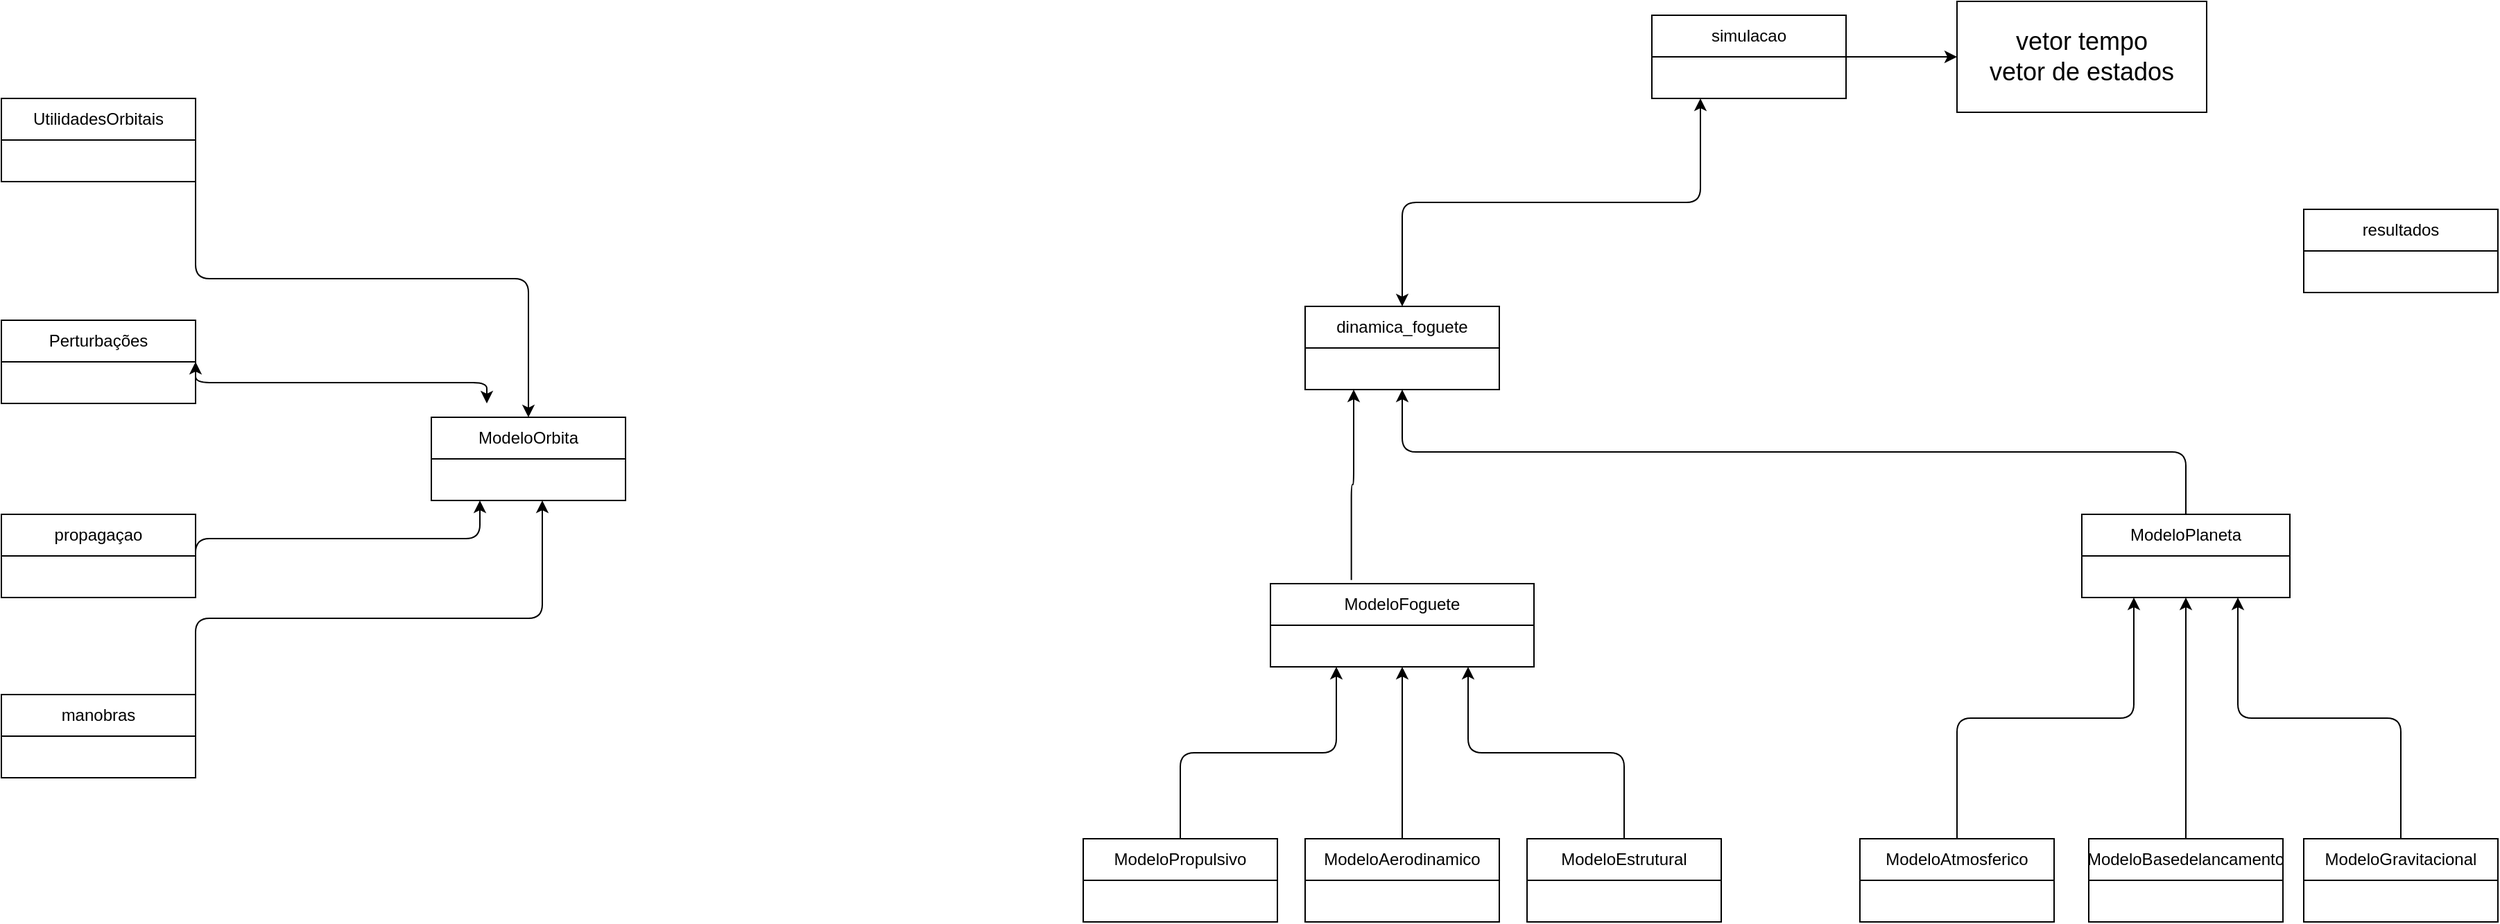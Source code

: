 <mxfile>
    <diagram id="5Xk-EIqYQWEQmgQqHAUk" name="Page-1">
        <mxGraphModel dx="3486" dy="2454" grid="1" gridSize="10" guides="1" tooltips="1" connect="1" arrows="1" fold="1" page="1" pageScale="1" pageWidth="1169" pageHeight="827" math="0" shadow="0">
            <root>
                <mxCell id="0"/>
                <mxCell id="1" parent="0"/>
                <mxCell id="2" style="edgeStyle=elbowEdgeStyle;html=1;exitX=0.5;exitY=0;exitDx=0;exitDy=0;entryX=0.25;entryY=1;entryDx=0;entryDy=0;elbow=vertical;" parent="1" source="3" target="18" edge="1">
                    <mxGeometry relative="1" as="geometry">
                        <mxPoint x="246.99" y="-257.39" as="targetPoint"/>
                    </mxGeometry>
                </mxCell>
                <mxCell id="3" value="ModeloPropulsivo" style="swimlane;fontStyle=0;childLayout=stackLayout;horizontal=1;startSize=30;horizontalStack=0;resizeParent=1;resizeParentMax=0;resizeLast=0;collapsible=1;marginBottom=0;whiteSpace=wrap;html=1;" parent="1" vertex="1">
                    <mxGeometry x="70" y="-176" width="140" height="60" as="geometry"/>
                </mxCell>
                <mxCell id="7" style="edgeStyle=elbowEdgeStyle;html=1;exitX=0.5;exitY=0;exitDx=0;exitDy=0;entryX=0.75;entryY=1;entryDx=0;entryDy=0;elbow=vertical;" parent="1" source="8" target="18" edge="1">
                    <mxGeometry relative="1" as="geometry">
                        <mxPoint x="353.96" y="-256.19" as="targetPoint"/>
                    </mxGeometry>
                </mxCell>
                <mxCell id="8" value="ModeloEstrutural" style="swimlane;fontStyle=0;childLayout=stackLayout;horizontal=1;startSize=30;horizontalStack=0;resizeParent=1;resizeParentMax=0;resizeLast=0;collapsible=1;marginBottom=0;whiteSpace=wrap;html=1;" parent="1" vertex="1">
                    <mxGeometry x="390" y="-176" width="140" height="60" as="geometry"/>
                </mxCell>
                <mxCell id="12" style="edgeStyle=elbowEdgeStyle;html=1;entryX=0.5;entryY=1;entryDx=0;entryDy=0;elbow=vertical;exitX=0.5;exitY=0;exitDx=0;exitDy=0;" parent="1" source="13" target="18" edge="1">
                    <mxGeometry relative="1" as="geometry">
                        <mxPoint x="300" y="-190" as="sourcePoint"/>
                        <mxPoint x="280" y="-280" as="targetPoint"/>
                    </mxGeometry>
                </mxCell>
                <mxCell id="13" value="ModeloAerodinamico" style="swimlane;fontStyle=0;childLayout=stackLayout;horizontal=1;startSize=30;horizontalStack=0;resizeParent=1;resizeParentMax=0;resizeLast=0;collapsible=1;marginBottom=0;whiteSpace=wrap;html=1;" parent="1" vertex="1">
                    <mxGeometry x="230" y="-176" width="140" height="60" as="geometry"/>
                </mxCell>
                <mxCell id="124" style="edgeStyle=elbowEdgeStyle;html=1;exitX=0.307;exitY=-0.043;exitDx=0;exitDy=0;entryX=0.25;entryY=1;entryDx=0;entryDy=0;exitPerimeter=0;elbow=vertical;" edge="1" parent="1" source="18" target="38">
                    <mxGeometry relative="1" as="geometry"/>
                </mxCell>
                <mxCell id="18" value="ModeloFoguete" style="swimlane;fontStyle=0;childLayout=stackLayout;horizontal=1;startSize=30;horizontalStack=0;resizeParent=1;resizeParentMax=0;resizeLast=0;collapsible=1;marginBottom=0;whiteSpace=wrap;html=1;" parent="1" vertex="1">
                    <mxGeometry x="205" y="-360" width="190" height="60" as="geometry"/>
                </mxCell>
                <mxCell id="22" style="edgeStyle=elbowEdgeStyle;html=1;exitX=0.5;exitY=0;exitDx=0;exitDy=0;entryX=0.25;entryY=1;entryDx=0;entryDy=0;elbow=vertical;" parent="1" source="23" target="51" edge="1">
                    <mxGeometry relative="1" as="geometry">
                        <mxPoint x="830.6" y="-315.41" as="targetPoint"/>
                    </mxGeometry>
                </mxCell>
                <mxCell id="23" value="ModeloAtmosferico" style="swimlane;fontStyle=0;childLayout=stackLayout;horizontal=1;startSize=30;horizontalStack=0;resizeParent=1;resizeParentMax=0;resizeLast=0;collapsible=1;marginBottom=0;whiteSpace=wrap;html=1;" parent="1" vertex="1">
                    <mxGeometry x="630" y="-176" width="140" height="60" as="geometry"/>
                </mxCell>
                <mxCell id="115" style="edgeStyle=elbowEdgeStyle;html=1;exitX=0.5;exitY=0;exitDx=0;exitDy=0;entryX=0.75;entryY=1;entryDx=0;entryDy=0;elbow=vertical;" edge="1" parent="1" source="28" target="51">
                    <mxGeometry relative="1" as="geometry"/>
                </mxCell>
                <mxCell id="28" value="ModeloGravitacional" style="swimlane;fontStyle=0;childLayout=stackLayout;horizontal=1;startSize=30;horizontalStack=0;resizeParent=1;resizeParentMax=0;resizeLast=0;collapsible=1;marginBottom=0;whiteSpace=wrap;html=1;" parent="1" vertex="1">
                    <mxGeometry x="950" y="-176" width="140" height="60" as="geometry"/>
                </mxCell>
                <mxCell id="32" style="edgeStyle=elbowEdgeStyle;html=1;exitX=0.5;exitY=0;exitDx=0;exitDy=0;entryX=0.5;entryY=1;entryDx=0;entryDy=0;elbow=vertical;" parent="1" source="33" target="51" edge="1">
                    <mxGeometry relative="1" as="geometry">
                        <mxPoint x="859" y="-320" as="targetPoint"/>
                    </mxGeometry>
                </mxCell>
                <mxCell id="33" value="ModeloBasedelancamento" style="swimlane;fontStyle=0;childLayout=stackLayout;horizontal=1;startSize=30;horizontalStack=0;resizeParent=1;resizeParentMax=0;resizeLast=0;collapsible=1;marginBottom=0;whiteSpace=wrap;html=1;" parent="1" vertex="1">
                    <mxGeometry x="795" y="-176" width="140" height="60" as="geometry"/>
                </mxCell>
                <mxCell id="127" style="edgeStyle=elbowEdgeStyle;elbow=vertical;html=1;exitX=0.5;exitY=0;exitDx=0;exitDy=0;entryX=0.25;entryY=1;entryDx=0;entryDy=0;startArrow=classic;startFill=1;" edge="1" parent="1" source="38" target="42">
                    <mxGeometry relative="1" as="geometry"/>
                </mxCell>
                <mxCell id="38" value="dinamica_foguete" style="swimlane;fontStyle=0;childLayout=stackLayout;horizontal=1;startSize=30;horizontalStack=0;resizeParent=1;resizeParentMax=0;resizeLast=0;collapsible=1;marginBottom=0;whiteSpace=wrap;html=1;" parent="1" vertex="1">
                    <mxGeometry x="230" y="-560" width="140" height="60" as="geometry"/>
                </mxCell>
                <mxCell id="132" style="edgeStyle=elbowEdgeStyle;elbow=vertical;html=1;exitX=1;exitY=0.5;exitDx=0;exitDy=0;entryX=0;entryY=0.5;entryDx=0;entryDy=0;fontSize=18;startArrow=none;startFill=0;" edge="1" parent="1" source="42" target="130">
                    <mxGeometry relative="1" as="geometry"/>
                </mxCell>
                <mxCell id="42" value="simulacao" style="swimlane;fontStyle=0;childLayout=stackLayout;horizontal=1;startSize=30;horizontalStack=0;resizeParent=1;resizeParentMax=0;resizeLast=0;collapsible=1;marginBottom=0;whiteSpace=wrap;html=1;" parent="1" vertex="1">
                    <mxGeometry x="480" y="-770" width="140" height="60" as="geometry"/>
                </mxCell>
                <mxCell id="46" value="resultados" style="swimlane;fontStyle=0;childLayout=stackLayout;horizontal=1;startSize=30;horizontalStack=0;resizeParent=1;resizeParentMax=0;resizeLast=0;collapsible=1;marginBottom=0;whiteSpace=wrap;html=1;" parent="1" vertex="1">
                    <mxGeometry x="950" y="-630" width="140" height="60" as="geometry"/>
                </mxCell>
                <mxCell id="50" style="edgeStyle=elbowEdgeStyle;html=1;exitX=0.5;exitY=0;exitDx=0;exitDy=0;elbow=vertical;" parent="1" source="51" target="38" edge="1">
                    <mxGeometry relative="1" as="geometry">
                        <mxPoint x="345.36" y="-492.41" as="targetPoint"/>
                    </mxGeometry>
                </mxCell>
                <mxCell id="51" value="ModeloPlaneta" style="swimlane;fontStyle=0;childLayout=stackLayout;horizontal=1;startSize=30;horizontalStack=0;resizeParent=1;resizeParentMax=0;resizeLast=0;collapsible=1;marginBottom=0;whiteSpace=wrap;html=1;" parent="1" vertex="1">
                    <mxGeometry x="790" y="-410" width="150" height="60" as="geometry"/>
                </mxCell>
                <mxCell id="83" value="ModeloOrbita" style="swimlane;fontStyle=0;childLayout=stackLayout;horizontal=1;startSize=30;horizontalStack=0;resizeParent=1;resizeParentMax=0;resizeLast=0;collapsible=1;marginBottom=0;whiteSpace=wrap;html=1;" parent="1" vertex="1">
                    <mxGeometry x="-400" y="-480" width="140" height="60" as="geometry"/>
                </mxCell>
                <mxCell id="122" style="edgeStyle=elbowEdgeStyle;html=1;exitX=1;exitY=0.5;exitDx=0;exitDy=0;elbow=vertical;" edge="1" parent="1" source="91">
                    <mxGeometry relative="1" as="geometry">
                        <mxPoint x="-320" y="-420" as="targetPoint"/>
                    </mxGeometry>
                </mxCell>
                <mxCell id="91" value="manobras" style="swimlane;fontStyle=0;childLayout=stackLayout;horizontal=1;startSize=30;horizontalStack=0;resizeParent=1;resizeParentMax=0;resizeLast=0;collapsible=1;marginBottom=0;whiteSpace=wrap;html=1;" parent="1" vertex="1">
                    <mxGeometry x="-710" y="-280" width="140" height="60" as="geometry"/>
                </mxCell>
                <mxCell id="120" style="edgeStyle=elbowEdgeStyle;html=1;exitX=1;exitY=0.75;exitDx=0;exitDy=0;entryX=0.25;entryY=1;entryDx=0;entryDy=0;elbow=vertical;" edge="1" parent="1" source="95" target="83">
                    <mxGeometry relative="1" as="geometry"/>
                </mxCell>
                <mxCell id="95" value="propagaçao" style="swimlane;fontStyle=0;childLayout=stackLayout;horizontal=1;startSize=30;horizontalStack=0;resizeParent=1;resizeParentMax=0;resizeLast=0;collapsible=1;marginBottom=0;whiteSpace=wrap;html=1;" parent="1" vertex="1">
                    <mxGeometry x="-710" y="-410" width="140" height="60" as="geometry"/>
                </mxCell>
                <mxCell id="128" style="edgeStyle=elbowEdgeStyle;elbow=vertical;html=1;exitX=1;exitY=0.5;exitDx=0;exitDy=0;startArrow=classic;startFill=1;" edge="1" parent="1" source="99">
                    <mxGeometry relative="1" as="geometry">
                        <mxPoint x="-360" y="-490" as="targetPoint"/>
                    </mxGeometry>
                </mxCell>
                <mxCell id="99" value="Perturbações" style="swimlane;fontStyle=0;childLayout=stackLayout;horizontal=1;startSize=30;horizontalStack=0;resizeParent=1;resizeParentMax=0;resizeLast=0;collapsible=1;marginBottom=0;whiteSpace=wrap;html=1;" parent="1" vertex="1">
                    <mxGeometry x="-710" y="-550" width="140" height="60" as="geometry"/>
                </mxCell>
                <mxCell id="118" style="edgeStyle=elbowEdgeStyle;html=1;exitX=1;exitY=0.5;exitDx=0;exitDy=0;elbow=vertical;" edge="1" parent="1" source="103" target="83">
                    <mxGeometry relative="1" as="geometry"/>
                </mxCell>
                <mxCell id="103" value="UtilidadesOrbitais" style="swimlane;fontStyle=0;childLayout=stackLayout;horizontal=1;startSize=30;horizontalStack=0;resizeParent=1;resizeParentMax=0;resizeLast=0;collapsible=1;marginBottom=0;whiteSpace=wrap;html=1;" parent="1" vertex="1">
                    <mxGeometry x="-710" y="-710" width="140" height="60" as="geometry"/>
                </mxCell>
                <mxCell id="130" value="&lt;font style=&quot;font-size: 18px;&quot;&gt;vetor tempo&lt;br&gt;vetor de estados&lt;/font&gt;" style="rounded=0;whiteSpace=wrap;html=1;" vertex="1" parent="1">
                    <mxGeometry x="700" y="-780" width="180" height="80" as="geometry"/>
                </mxCell>
            </root>
        </mxGraphModel>
    </diagram>
</mxfile>